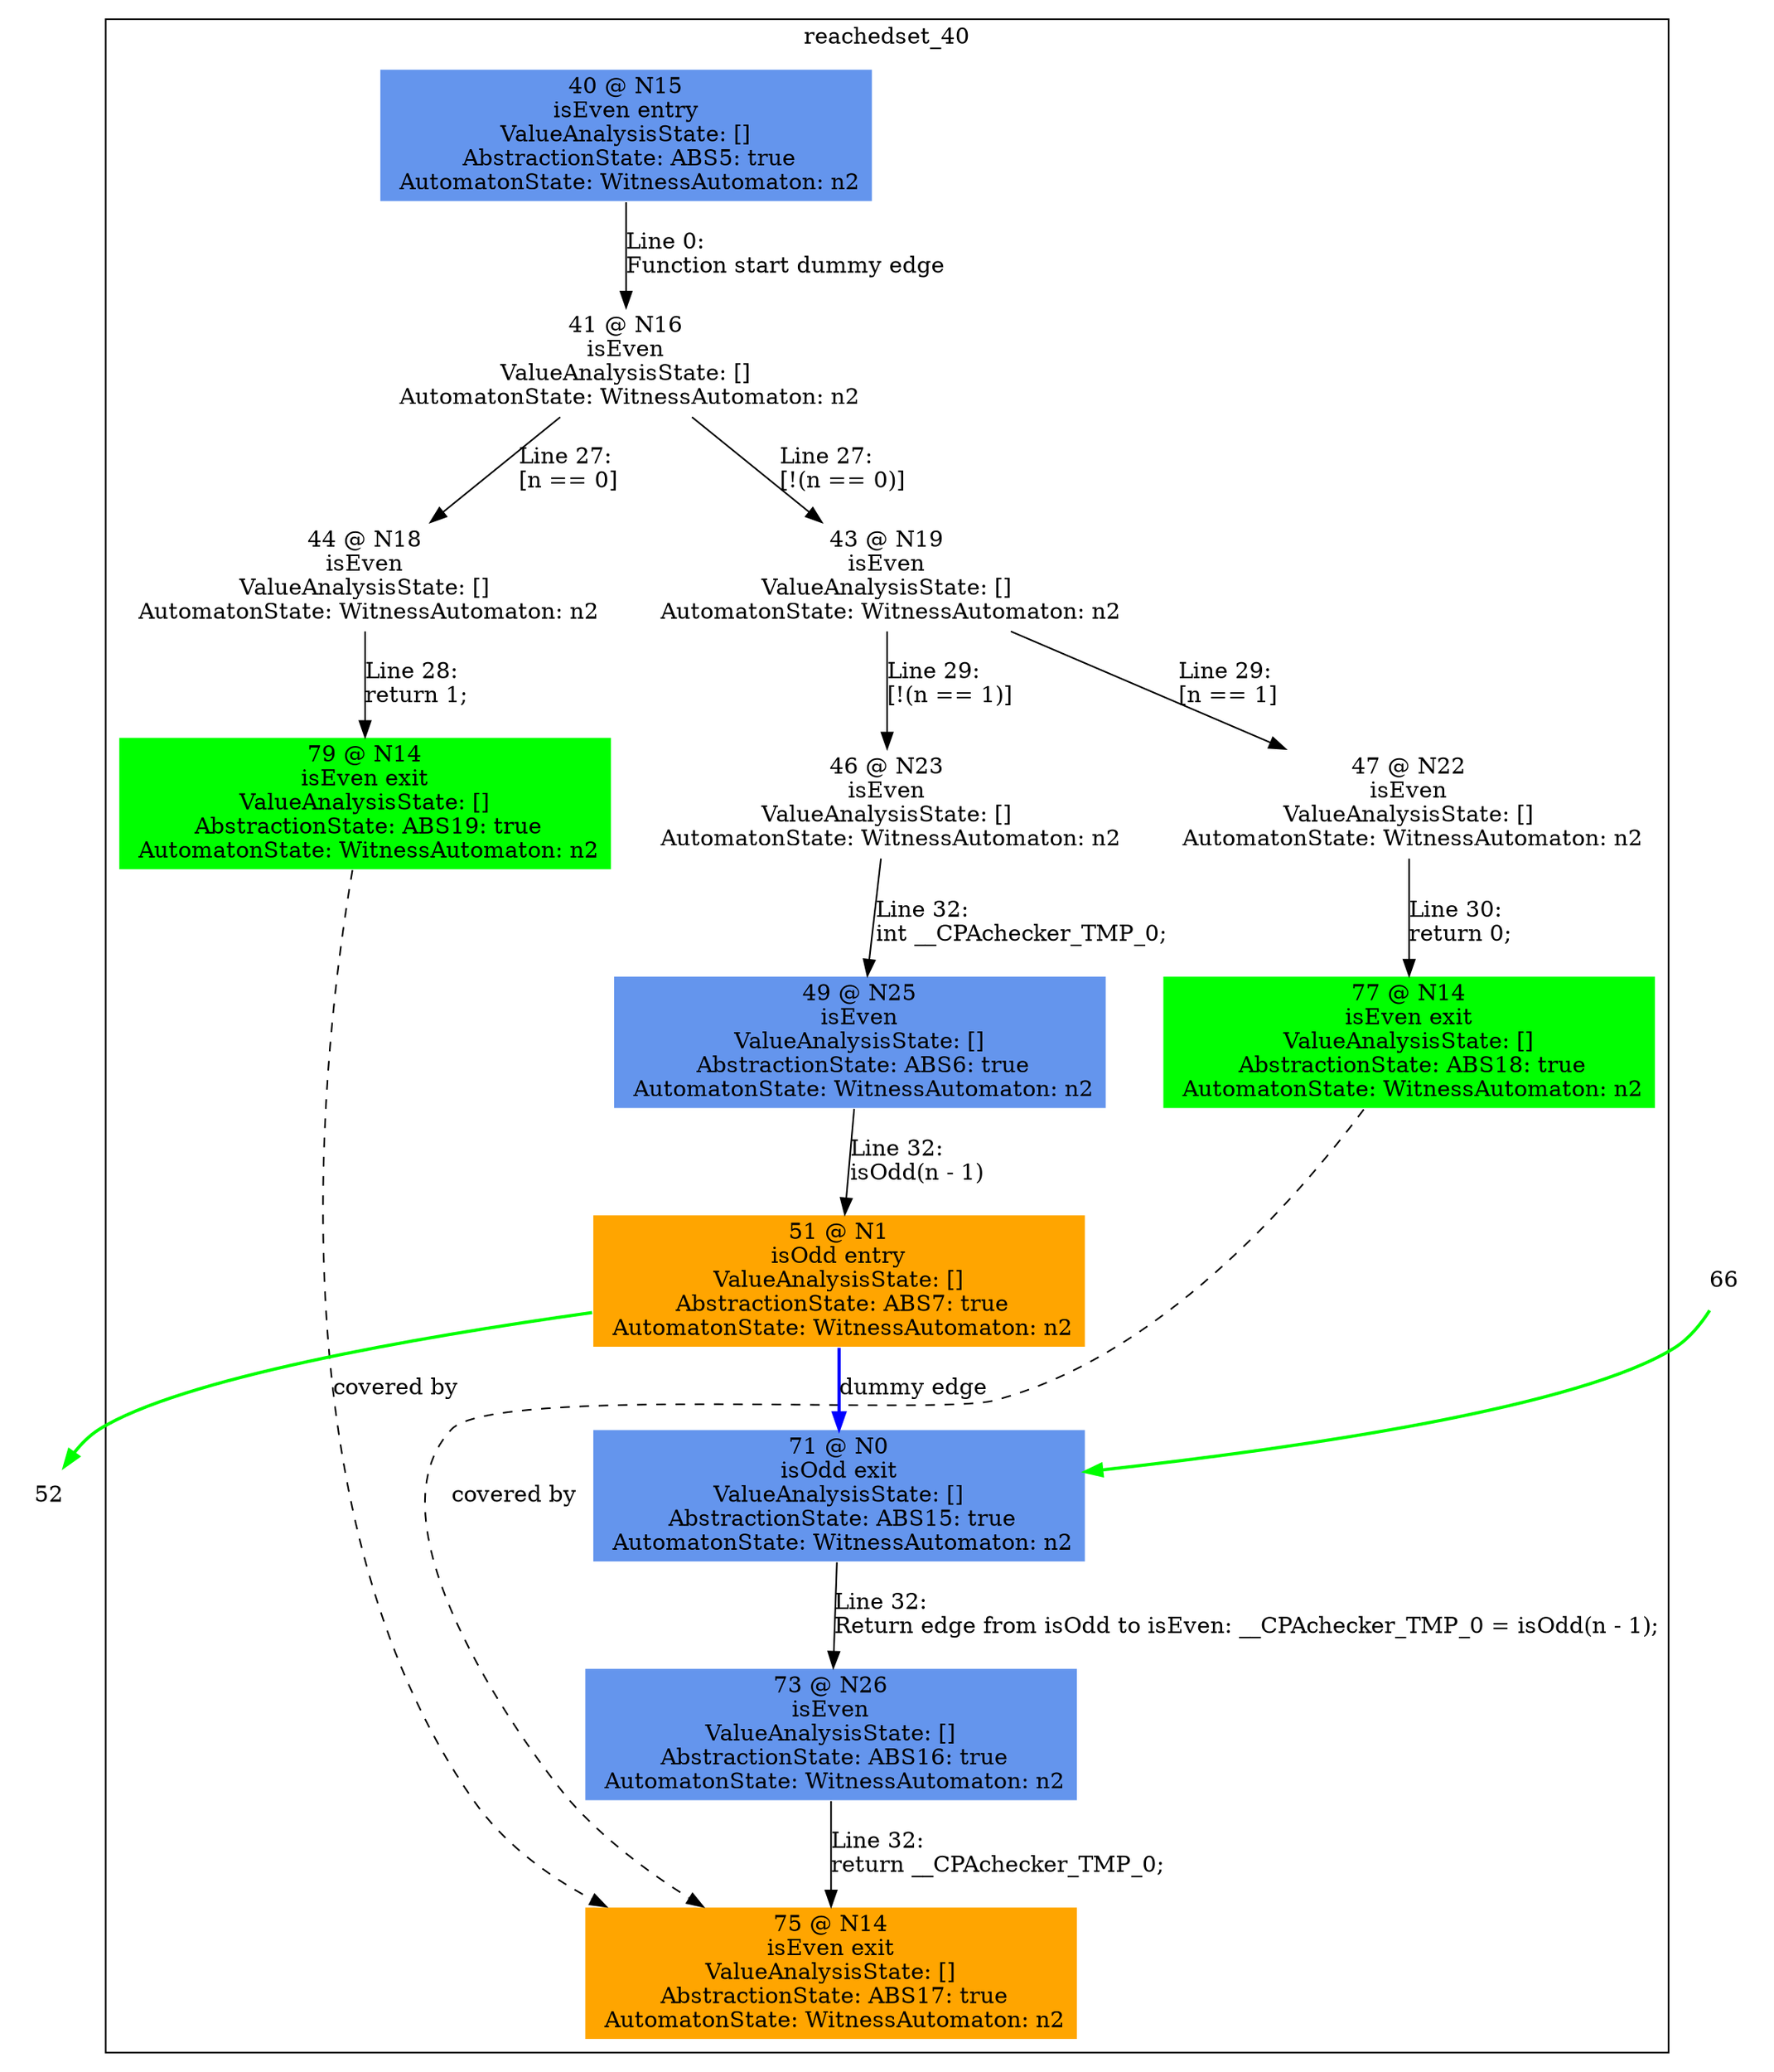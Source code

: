 digraph ARG {
node [style="filled" shape="box" color="white"]
subgraph cluster_40 {
label="reachedset_40"
40 [fillcolor="cornflowerblue" label="40 @ N15\nisEven entry\nValueAnalysisState: []\n AbstractionState: ABS5: true\n AutomatonState: WitnessAutomaton: n2\n" id="40"]
41 [label="41 @ N16\nisEven\nValueAnalysisState: []\n AutomatonState: WitnessAutomaton: n2\n" id="41"]
44 [label="44 @ N18\nisEven\nValueAnalysisState: []\n AutomatonState: WitnessAutomaton: n2\n" id="44"]
79 [fillcolor="green" label="79 @ N14\nisEven exit\nValueAnalysisState: []\n AbstractionState: ABS19: true\n AutomatonState: WitnessAutomaton: n2\n" id="79"]
43 [label="43 @ N19\nisEven\nValueAnalysisState: []\n AutomatonState: WitnessAutomaton: n2\n" id="43"]
47 [label="47 @ N22\nisEven\nValueAnalysisState: []\n AutomatonState: WitnessAutomaton: n2\n" id="47"]
77 [fillcolor="green" label="77 @ N14\nisEven exit\nValueAnalysisState: []\n AbstractionState: ABS18: true\n AutomatonState: WitnessAutomaton: n2\n" id="77"]
46 [label="46 @ N23\nisEven\nValueAnalysisState: []\n AutomatonState: WitnessAutomaton: n2\n" id="46"]
49 [fillcolor="cornflowerblue" label="49 @ N25\nisEven\nValueAnalysisState: []\n AbstractionState: ABS6: true\n AutomatonState: WitnessAutomaton: n2\n" id="49"]
51 [fillcolor="orange" label="51 @ N1\nisOdd entry\nValueAnalysisState: []\n AbstractionState: ABS7: true\n AutomatonState: WitnessAutomaton: n2\n" id="51"]
71 [fillcolor="cornflowerblue" label="71 @ N0\nisOdd exit\nValueAnalysisState: []\n AbstractionState: ABS15: true\n AutomatonState: WitnessAutomaton: n2\n" id="71"]
73 [fillcolor="cornflowerblue" label="73 @ N26\nisEven\nValueAnalysisState: []\n AbstractionState: ABS16: true\n AutomatonState: WitnessAutomaton: n2\n" id="73"]
75 [fillcolor="orange" label="75 @ N14\nisEven exit\nValueAnalysisState: []\n AbstractionState: ABS17: true\n AutomatonState: WitnessAutomaton: n2\n" id="75"]
40 -> 41 [label="Line 0: \lFunction start dummy edge\l" id="40 -> 41"]
41 -> 43 [label="Line 27: \l[!(n == 0)]\l" id="41 -> 43"]
41 -> 44 [label="Line 27: \l[n == 0]\l" id="41 -> 44"]
44 -> 79 [label="Line 28: \lreturn 1;\l" id="44 -> 79"]
43 -> 46 [label="Line 29: \l[!(n == 1)]\l" id="43 -> 46"]
43 -> 47 [label="Line 29: \l[n == 1]\l" id="43 -> 47"]
47 -> 77 [label="Line 30: \lreturn 0;\l" id="47 -> 77"]
46 -> 49 [label="Line 32: \lint __CPAchecker_TMP_0;\l" id="46 -> 49"]
49 -> 51 [label="Line 32: \lisOdd(n - 1)\l" id="49 -> 51"]
51 -> 71 [style="bold" color="blue" label="dummy edge" id="51 -> 71"]
71 -> 73 [label="Line 32: \lReturn edge from isOdd to isEven: __CPAchecker_TMP_0 = isOdd(n - 1);\l" id="71 -> 73"]
73 -> 75 [label="Line 32: \lreturn __CPAchecker_TMP_0;\l" id="73 -> 75"]
77 -> 75 [style="dashed" weight="0" label="covered by"]
79 -> 75 [style="dashed" weight="0" label="covered by"]
}
51 -> 52 [color=green style=bold]
66 -> 71 [color=green style=bold]
}
